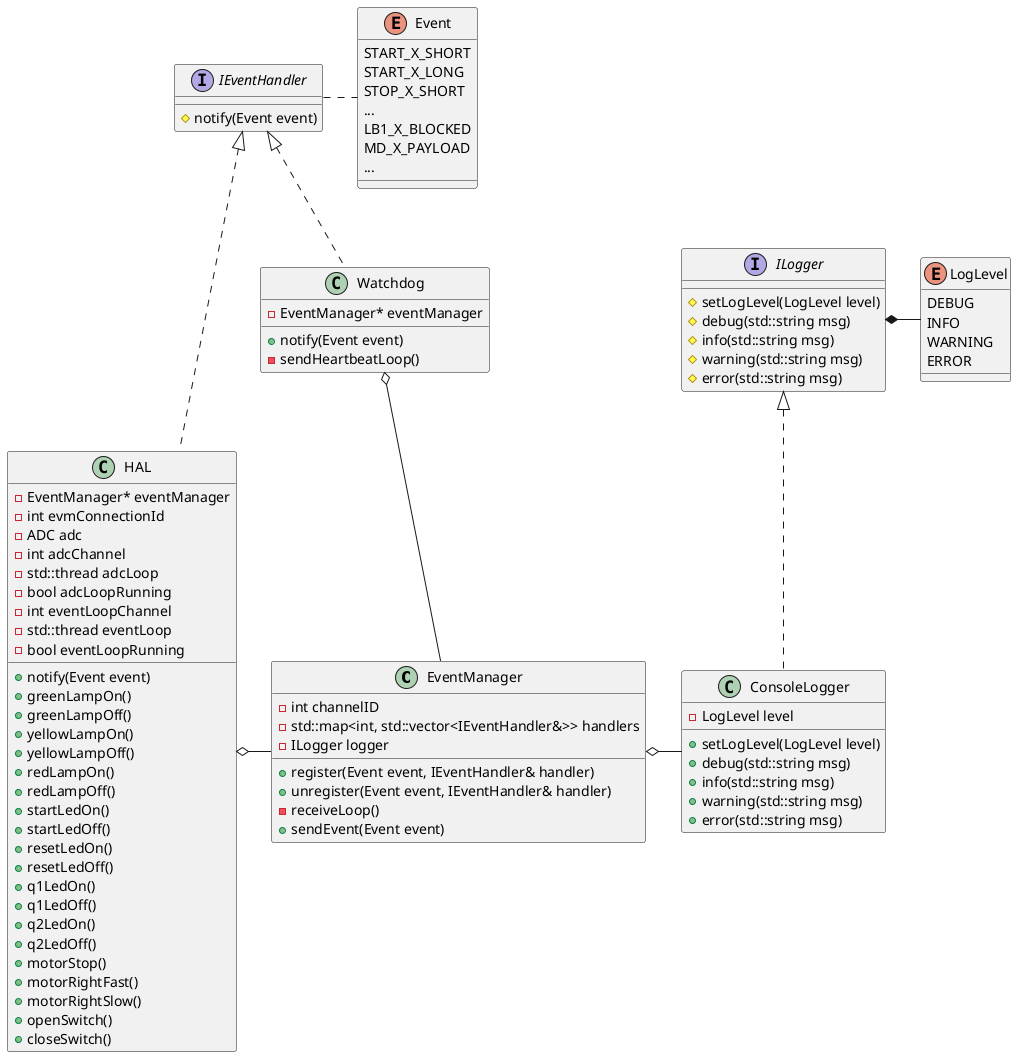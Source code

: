 @startuml

class EventManager {
  -int channelID
  -std::map<int, std::vector<IEventHandler&>> handlers
  -ILogger logger
  +register(Event event, IEventHandler& handler)
  +unregister(Event event, IEventHandler& handler)
  -receiveLoop()
  +sendEvent(Event event)
}

EventManager o- ConsoleLogger

class Watchdog {
  -EventManager* eventManager
  +notify(Event event)
  -sendHeartbeatLoop()
}

Watchdog o-- EventManager
IEventHandler <|.. Watchdog

interface IEventHandler {
  #notify(Event event)
}

enum LogLevel {
  DEBUG
  INFO
  WARNING
  ERROR
}

interface ILogger {
  #setLogLevel(LogLevel level)
  #debug(std::string msg)
  #info(std::string msg)
  #warning(std::string msg)
  #error(std::string msg)
}

ILogger *- LogLevel

class ConsoleLogger {
  -LogLevel level
  +setLogLevel(LogLevel level)
  +debug(std::string msg)
  +info(std::string msg)
  +warning(std::string msg)
  +error(std::string msg)
}
ILogger <|.. ConsoleLogger

enum Event {
  START_X_SHORT
  START_X_LONG
  STOP_X_SHORT
  ...
  LB1_X_BLOCKED
  MD_X_PAYLOAD
  ...
}

IEventHandler . Event

class HAL {
  -EventManager* eventManager
  -int evmConnectionId
  -ADC adc
  -int adcChannel
  -std::thread adcLoop
  -bool adcLoopRunning
  -int eventLoopChannel
  -std::thread eventLoop
  -bool eventLoopRunning
  +notify(Event event)
  +greenLampOn()
  +greenLampOff()
  +yellowLampOn()
  +yellowLampOff()
  +redLampOn()
  +redLampOff()
  +startLedOn()
  +startLedOff()
  +resetLedOn()
  +resetLedOff()
  +q1LedOn()
  +q1LedOff()
  +q2LedOn()
  +q2LedOff()
  +motorStop()
  +motorRightFast()
  +motorRightSlow()
  +openSwitch()
  +closeSwitch()
}

IEventHandler <|.. HAL
HAL o- EventManager

@enduml